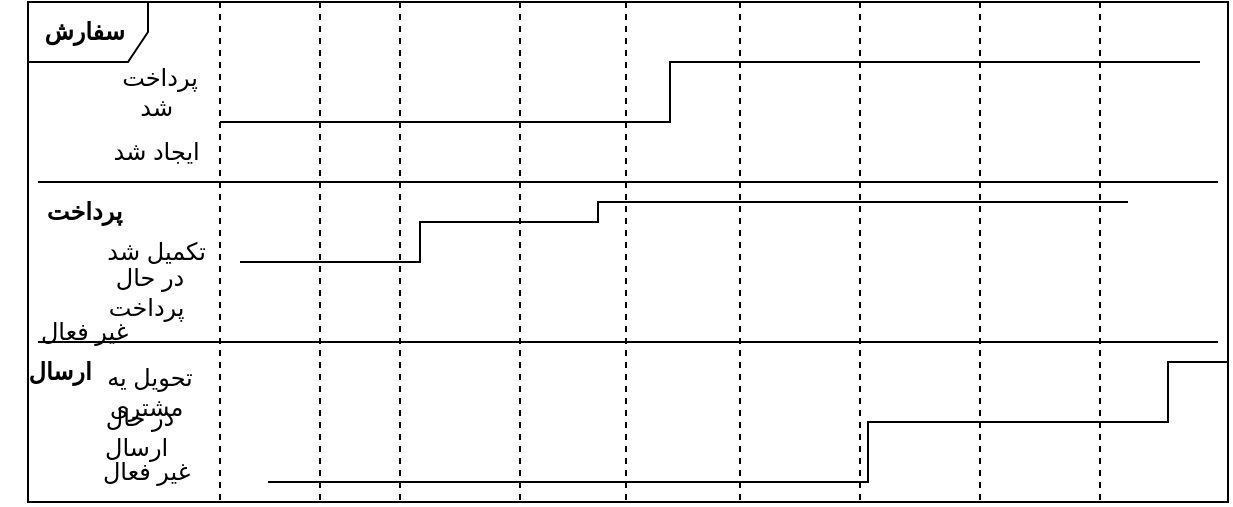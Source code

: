 <mxfile version="27.0.3">
  <diagram name="‫صفحه - 1‬" id="ZE83JCWvptQ--PR7GEOe">
    <mxGraphModel dx="1056" dy="581" grid="1" gridSize="10" guides="1" tooltips="1" connect="1" arrows="1" fold="1" page="1" pageScale="1" pageWidth="827" pageHeight="1169" math="0" shadow="0">
      <root>
        <mxCell id="0" />
        <mxCell id="1" parent="0" />
        <mxCell id="XFQT50zC6AlC2kEd5-D_-47" value="&lt;b&gt;سفارش&amp;nbsp;&lt;/b&gt;" style="shape=umlFrame;whiteSpace=wrap;html=1;pointerEvents=0;" vertex="1" parent="1">
          <mxGeometry x="114" y="240" width="600" height="250" as="geometry" />
        </mxCell>
        <mxCell id="XFQT50zC6AlC2kEd5-D_-48" value="" style="endArrow=none;dashed=1;html=1;rounded=0;" edge="1" parent="1">
          <mxGeometry width="50" height="50" relative="1" as="geometry">
            <mxPoint x="210" y="240" as="sourcePoint" />
            <mxPoint x="210" y="490" as="targetPoint" />
          </mxGeometry>
        </mxCell>
        <mxCell id="XFQT50zC6AlC2kEd5-D_-49" value="" style="endArrow=none;dashed=1;html=1;rounded=0;" edge="1" parent="1">
          <mxGeometry width="50" height="50" relative="1" as="geometry">
            <mxPoint x="260" y="240" as="sourcePoint" />
            <mxPoint x="260" y="490" as="targetPoint" />
          </mxGeometry>
        </mxCell>
        <mxCell id="XFQT50zC6AlC2kEd5-D_-50" value="" style="endArrow=none;dashed=1;html=1;rounded=0;" edge="1" parent="1">
          <mxGeometry width="50" height="50" relative="1" as="geometry">
            <mxPoint x="300" y="240" as="sourcePoint" />
            <mxPoint x="300" y="490" as="targetPoint" />
          </mxGeometry>
        </mxCell>
        <mxCell id="XFQT50zC6AlC2kEd5-D_-51" value="" style="endArrow=none;dashed=1;html=1;rounded=0;" edge="1" parent="1">
          <mxGeometry width="50" height="50" relative="1" as="geometry">
            <mxPoint x="360" y="240" as="sourcePoint" />
            <mxPoint x="360" y="490" as="targetPoint" />
          </mxGeometry>
        </mxCell>
        <mxCell id="XFQT50zC6AlC2kEd5-D_-52" value="" style="endArrow=none;dashed=1;html=1;rounded=0;" edge="1" parent="1">
          <mxGeometry width="50" height="50" relative="1" as="geometry">
            <mxPoint x="413" y="240" as="sourcePoint" />
            <mxPoint x="413" y="490" as="targetPoint" />
          </mxGeometry>
        </mxCell>
        <mxCell id="XFQT50zC6AlC2kEd5-D_-53" value="" style="endArrow=none;dashed=1;html=1;rounded=0;" edge="1" parent="1">
          <mxGeometry width="50" height="50" relative="1" as="geometry">
            <mxPoint x="470" y="240" as="sourcePoint" />
            <mxPoint x="470" y="490" as="targetPoint" />
          </mxGeometry>
        </mxCell>
        <mxCell id="XFQT50zC6AlC2kEd5-D_-54" value="" style="endArrow=none;dashed=1;html=1;rounded=0;" edge="1" parent="1">
          <mxGeometry width="50" height="50" relative="1" as="geometry">
            <mxPoint x="530" y="240" as="sourcePoint" />
            <mxPoint x="530" y="490" as="targetPoint" />
          </mxGeometry>
        </mxCell>
        <mxCell id="XFQT50zC6AlC2kEd5-D_-55" value="" style="endArrow=none;dashed=1;html=1;rounded=0;" edge="1" parent="1">
          <mxGeometry width="50" height="50" relative="1" as="geometry">
            <mxPoint x="590" y="240" as="sourcePoint" />
            <mxPoint x="590" y="490" as="targetPoint" />
          </mxGeometry>
        </mxCell>
        <mxCell id="XFQT50zC6AlC2kEd5-D_-56" value="" style="endArrow=none;dashed=1;html=1;rounded=0;" edge="1" parent="1">
          <mxGeometry width="50" height="50" relative="1" as="geometry">
            <mxPoint x="650" y="240" as="sourcePoint" />
            <mxPoint x="650" y="490" as="targetPoint" />
          </mxGeometry>
        </mxCell>
        <mxCell id="XFQT50zC6AlC2kEd5-D_-57" value="" style="endArrow=none;html=1;rounded=0;" edge="1" parent="1">
          <mxGeometry width="50" height="50" relative="1" as="geometry">
            <mxPoint x="119" y="330" as="sourcePoint" />
            <mxPoint x="709" y="330" as="targetPoint" />
          </mxGeometry>
        </mxCell>
        <mxCell id="XFQT50zC6AlC2kEd5-D_-58" value="" style="endArrow=none;html=1;rounded=0;" edge="1" parent="1">
          <mxGeometry width="50" height="50" relative="1" as="geometry">
            <mxPoint x="119" y="410" as="sourcePoint" />
            <mxPoint x="709" y="410" as="targetPoint" />
          </mxGeometry>
        </mxCell>
        <mxCell id="XFQT50zC6AlC2kEd5-D_-59" value="" style="endArrow=none;html=1;edgeStyle=orthogonalEdgeStyle;rounded=0;" edge="1" parent="1">
          <mxGeometry relative="1" as="geometry">
            <mxPoint x="210" y="300" as="sourcePoint" />
            <mxPoint x="700" y="270" as="targetPoint" />
            <Array as="points">
              <mxPoint x="435" y="300" />
              <mxPoint x="435" y="270" />
              <mxPoint x="660" y="270" />
            </Array>
          </mxGeometry>
        </mxCell>
        <mxCell id="XFQT50zC6AlC2kEd5-D_-63" value="" style="endArrow=none;html=1;edgeStyle=orthogonalEdgeStyle;rounded=0;" edge="1" parent="1">
          <mxGeometry relative="1" as="geometry">
            <mxPoint x="220" y="369.98" as="sourcePoint" />
            <mxPoint x="664" y="340" as="targetPoint" />
            <Array as="points">
              <mxPoint x="310" y="349.98" />
              <mxPoint x="399" y="349.98" />
              <mxPoint x="399" y="339.98" />
            </Array>
          </mxGeometry>
        </mxCell>
        <mxCell id="XFQT50zC6AlC2kEd5-D_-64" value="" style="endArrow=none;html=1;edgeStyle=orthogonalEdgeStyle;rounded=0;" edge="1" parent="1">
          <mxGeometry relative="1" as="geometry">
            <mxPoint x="714" y="420" as="sourcePoint" />
            <mxPoint x="234" y="480" as="targetPoint" />
            <Array as="points">
              <mxPoint x="684" y="420" />
              <mxPoint x="684" y="450" />
              <mxPoint x="534" y="450" />
              <mxPoint x="534" y="480" />
            </Array>
          </mxGeometry>
        </mxCell>
        <mxCell id="XFQT50zC6AlC2kEd5-D_-65" value="پرداخت شد&amp;nbsp;" style="text;html=1;align=center;verticalAlign=middle;whiteSpace=wrap;rounded=0;" vertex="1" parent="1">
          <mxGeometry x="150" y="270" width="60" height="30" as="geometry" />
        </mxCell>
        <mxCell id="XFQT50zC6AlC2kEd5-D_-66" value="ایجاد شد&amp;nbsp;" style="text;html=1;align=center;verticalAlign=middle;whiteSpace=wrap;rounded=0;" vertex="1" parent="1">
          <mxGeometry x="150" y="300" width="60" height="30" as="geometry" />
        </mxCell>
        <mxCell id="XFQT50zC6AlC2kEd5-D_-67" value="&lt;b&gt;پرداخت&amp;nbsp;&lt;/b&gt;" style="text;html=1;align=center;verticalAlign=middle;whiteSpace=wrap;rounded=0;" vertex="1" parent="1">
          <mxGeometry x="114" y="330" width="60" height="30" as="geometry" />
        </mxCell>
        <mxCell id="XFQT50zC6AlC2kEd5-D_-68" value="تکمیل شد&amp;nbsp;" style="text;html=1;align=center;verticalAlign=middle;whiteSpace=wrap;rounded=0;" vertex="1" parent="1">
          <mxGeometry x="150" y="350" width="60" height="30" as="geometry" />
        </mxCell>
        <mxCell id="XFQT50zC6AlC2kEd5-D_-69" value="در حال پرداخت&amp;nbsp;" style="text;html=1;align=center;verticalAlign=middle;whiteSpace=wrap;rounded=0;" vertex="1" parent="1">
          <mxGeometry x="140" y="370" width="70" height="30" as="geometry" />
        </mxCell>
        <mxCell id="XFQT50zC6AlC2kEd5-D_-70" value="غیر فعال&amp;nbsp;" style="text;html=1;align=center;verticalAlign=middle;whiteSpace=wrap;rounded=0;" vertex="1" parent="1">
          <mxGeometry x="114" y="390" width="60" height="30" as="geometry" />
        </mxCell>
        <mxCell id="XFQT50zC6AlC2kEd5-D_-71" value="&lt;b&gt;ارسال&lt;/b&gt;" style="text;html=1;align=center;verticalAlign=middle;whiteSpace=wrap;rounded=0;" vertex="1" parent="1">
          <mxGeometry x="100" y="410" width="60" height="30" as="geometry" />
        </mxCell>
        <mxCell id="XFQT50zC6AlC2kEd5-D_-72" value="تحویل یه مشتری&amp;nbsp;" style="text;html=1;align=center;verticalAlign=middle;whiteSpace=wrap;rounded=0;" vertex="1" parent="1">
          <mxGeometry x="135" y="420" width="80" height="30" as="geometry" />
        </mxCell>
        <mxCell id="XFQT50zC6AlC2kEd5-D_-73" value="در حال ارسال&amp;nbsp;" style="text;html=1;align=center;verticalAlign=middle;whiteSpace=wrap;rounded=0;" vertex="1" parent="1">
          <mxGeometry x="135" y="440" width="70" height="30" as="geometry" />
        </mxCell>
        <mxCell id="XFQT50zC6AlC2kEd5-D_-74" value="غیر فعال&amp;nbsp;" style="text;html=1;align=center;verticalAlign=middle;whiteSpace=wrap;rounded=0;" vertex="1" parent="1">
          <mxGeometry x="145" y="460" width="60" height="30" as="geometry" />
        </mxCell>
      </root>
    </mxGraphModel>
  </diagram>
</mxfile>
